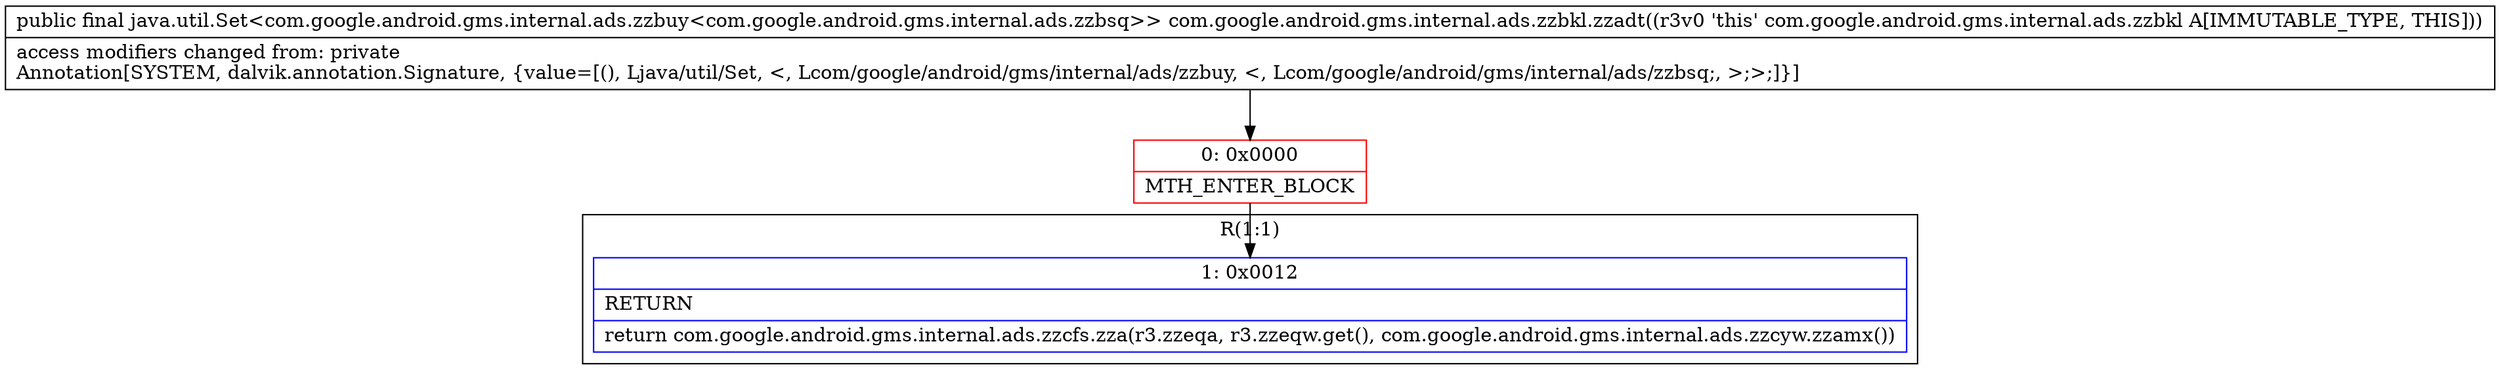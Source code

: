 digraph "CFG forcom.google.android.gms.internal.ads.zzbkl.zzadt()Ljava\/util\/Set;" {
subgraph cluster_Region_20066378 {
label = "R(1:1)";
node [shape=record,color=blue];
Node_1 [shape=record,label="{1\:\ 0x0012|RETURN\l|return com.google.android.gms.internal.ads.zzcfs.zza(r3.zzeqa, r3.zzeqw.get(), com.google.android.gms.internal.ads.zzcyw.zzamx())\l}"];
}
Node_0 [shape=record,color=red,label="{0\:\ 0x0000|MTH_ENTER_BLOCK\l}"];
MethodNode[shape=record,label="{public final java.util.Set\<com.google.android.gms.internal.ads.zzbuy\<com.google.android.gms.internal.ads.zzbsq\>\> com.google.android.gms.internal.ads.zzbkl.zzadt((r3v0 'this' com.google.android.gms.internal.ads.zzbkl A[IMMUTABLE_TYPE, THIS]))  | access modifiers changed from: private\lAnnotation[SYSTEM, dalvik.annotation.Signature, \{value=[(), Ljava\/util\/Set, \<, Lcom\/google\/android\/gms\/internal\/ads\/zzbuy, \<, Lcom\/google\/android\/gms\/internal\/ads\/zzbsq;, \>;\>;]\}]\l}"];
MethodNode -> Node_0;
Node_0 -> Node_1;
}

